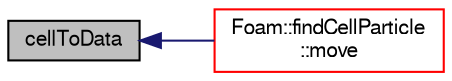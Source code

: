 digraph "cellToData"
{
  bgcolor="transparent";
  edge [fontname="FreeSans",fontsize="10",labelfontname="FreeSans",labelfontsize="10"];
  node [fontname="FreeSans",fontsize="10",shape=record];
  rankdir="LR";
  Node3 [label="cellToData",height=0.2,width=0.4,color="black", fillcolor="grey75", style="filled", fontcolor="black"];
  Node3 -> Node4 [dir="back",color="midnightblue",fontsize="10",style="solid",fontname="FreeSans"];
  Node4 [label="Foam::findCellParticle\l::move",height=0.2,width=0.4,color="red",URL="$a28738.html#aa3b793966d64802fdf262dd4d14d21ed",tooltip="Track all particles to their end point. "];
}
